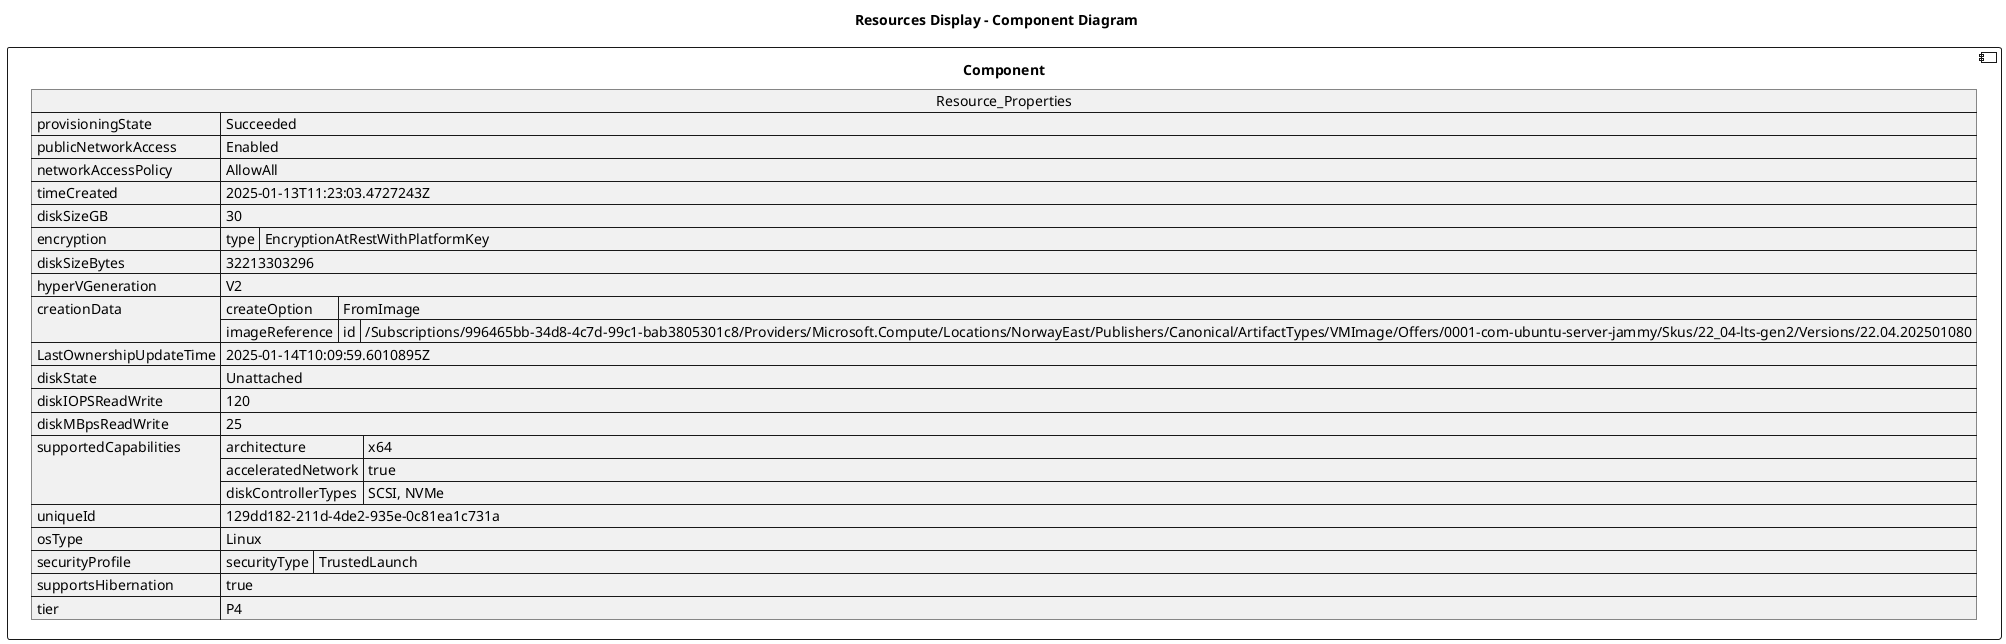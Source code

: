 @startuml

title Resources Display - Component Diagram

component Component {

json  Resource_Properties {
  "provisioningState": "Succeeded",
  "publicNetworkAccess": "Enabled",
  "networkAccessPolicy": "AllowAll",
  "timeCreated": "2025-01-13T11:23:03.4727243Z",
  "diskSizeGB": 30,
  "encryption": {
    "type": "EncryptionAtRestWithPlatformKey"
  },
  "diskSizeBytes": 32213303296,
  "hyperVGeneration": "V2",
  "creationData": {
    "createOption": "FromImage",
    "imageReference": {
      "id": "/Subscriptions/996465bb-34d8-4c7d-99c1-bab3805301c8/Providers/Microsoft.Compute/Locations/NorwayEast/Publishers/Canonical/ArtifactTypes/VMImage/Offers/0001-com-ubuntu-server-jammy/Skus/22_04-lts-gen2/Versions/22.04.202501080"
    }
  },
  "LastOwnershipUpdateTime": "2025-01-14T10:09:59.6010895Z",
  "diskState": "Unattached",
  "diskIOPSReadWrite": 120,
  "diskMBpsReadWrite": 25,
  "supportedCapabilities": {
    "architecture": "x64",
    "acceleratedNetwork": true,
    "diskControllerTypes": "SCSI, NVMe"
  },
  "uniqueId": "129dd182-211d-4de2-935e-0c81ea1c731a",
  "osType": "Linux",
  "securityProfile": {
    "securityType": "TrustedLaunch"
  },
  "supportsHibernation": true,
  "tier": "P4"
}
}
@enduml
